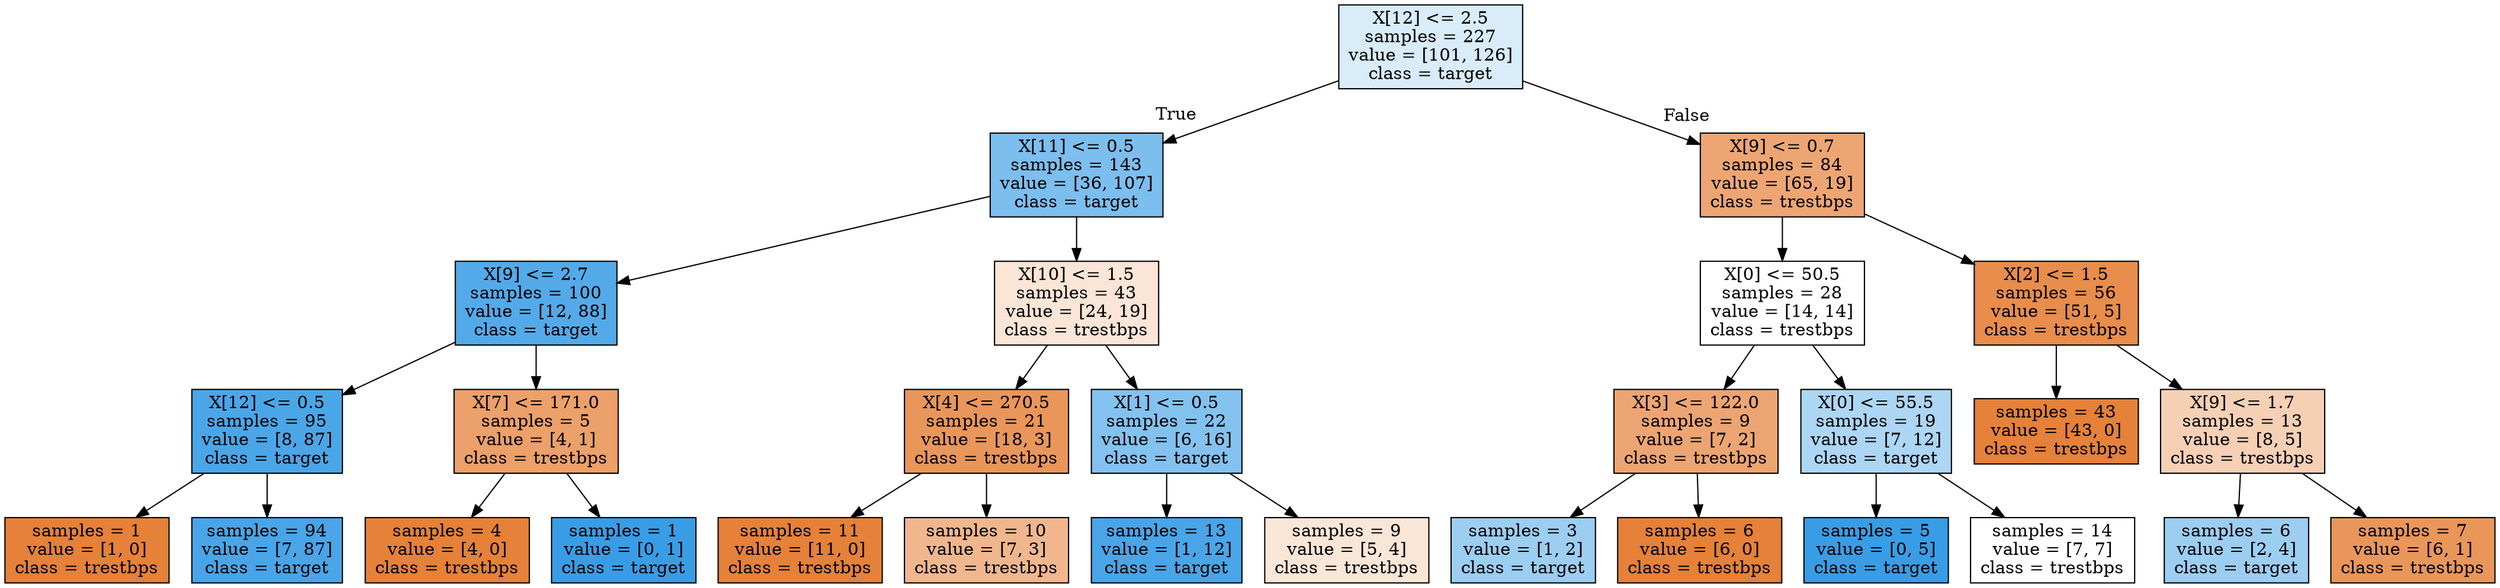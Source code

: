 digraph Tree {
node [shape=box, style="filled", color="black"] ;
0 [label="X[12] <= 2.5\nsamples = 227\nvalue = [101, 126]\nclass = target", fillcolor="#d8ecfa"] ;
1 [label="X[11] <= 0.5\nsamples = 143\nvalue = [36, 107]\nclass = target", fillcolor="#7cbeee"] ;
0 -> 1 [labeldistance=2.5, labelangle=45, headlabel="True"] ;
2 [label="X[9] <= 2.7\nsamples = 100\nvalue = [12, 88]\nclass = target", fillcolor="#54aae9"] ;
1 -> 2 ;
3 [label="X[12] <= 0.5\nsamples = 95\nvalue = [8, 87]\nclass = target", fillcolor="#4ba6e7"] ;
2 -> 3 ;
4 [label="samples = 1\nvalue = [1, 0]\nclass = trestbps", fillcolor="#e58139"] ;
3 -> 4 ;
5 [label="samples = 94\nvalue = [7, 87]\nclass = target", fillcolor="#49a5e7"] ;
3 -> 5 ;
6 [label="X[7] <= 171.0\nsamples = 5\nvalue = [4, 1]\nclass = trestbps", fillcolor="#eca06a"] ;
2 -> 6 ;
7 [label="samples = 4\nvalue = [4, 0]\nclass = trestbps", fillcolor="#e58139"] ;
6 -> 7 ;
8 [label="samples = 1\nvalue = [0, 1]\nclass = target", fillcolor="#399de5"] ;
6 -> 8 ;
9 [label="X[10] <= 1.5\nsamples = 43\nvalue = [24, 19]\nclass = trestbps", fillcolor="#fae5d6"] ;
1 -> 9 ;
10 [label="X[4] <= 270.5\nsamples = 21\nvalue = [18, 3]\nclass = trestbps", fillcolor="#e9965a"] ;
9 -> 10 ;
11 [label="samples = 11\nvalue = [11, 0]\nclass = trestbps", fillcolor="#e58139"] ;
10 -> 11 ;
12 [label="samples = 10\nvalue = [7, 3]\nclass = trestbps", fillcolor="#f0b78e"] ;
10 -> 12 ;
13 [label="X[1] <= 0.5\nsamples = 22\nvalue = [6, 16]\nclass = target", fillcolor="#83c2ef"] ;
9 -> 13 ;
14 [label="samples = 13\nvalue = [1, 12]\nclass = target", fillcolor="#49a5e7"] ;
13 -> 14 ;
15 [label="samples = 9\nvalue = [5, 4]\nclass = trestbps", fillcolor="#fae6d7"] ;
13 -> 15 ;
16 [label="X[9] <= 0.7\nsamples = 84\nvalue = [65, 19]\nclass = trestbps", fillcolor="#eda673"] ;
0 -> 16 [labeldistance=2.5, labelangle=-45, headlabel="False"] ;
17 [label="X[0] <= 50.5\nsamples = 28\nvalue = [14, 14]\nclass = trestbps", fillcolor="#ffffff"] ;
16 -> 17 ;
18 [label="X[3] <= 122.0\nsamples = 9\nvalue = [7, 2]\nclass = trestbps", fillcolor="#eca572"] ;
17 -> 18 ;
19 [label="samples = 3\nvalue = [1, 2]\nclass = target", fillcolor="#9ccef2"] ;
18 -> 19 ;
20 [label="samples = 6\nvalue = [6, 0]\nclass = trestbps", fillcolor="#e58139"] ;
18 -> 20 ;
21 [label="X[0] <= 55.5\nsamples = 19\nvalue = [7, 12]\nclass = target", fillcolor="#acd6f4"] ;
17 -> 21 ;
22 [label="samples = 5\nvalue = [0, 5]\nclass = target", fillcolor="#399de5"] ;
21 -> 22 ;
23 [label="samples = 14\nvalue = [7, 7]\nclass = trestbps", fillcolor="#ffffff"] ;
21 -> 23 ;
24 [label="X[2] <= 1.5\nsamples = 56\nvalue = [51, 5]\nclass = trestbps", fillcolor="#e88d4c"] ;
16 -> 24 ;
25 [label="samples = 43\nvalue = [43, 0]\nclass = trestbps", fillcolor="#e58139"] ;
24 -> 25 ;
26 [label="X[9] <= 1.7\nsamples = 13\nvalue = [8, 5]\nclass = trestbps", fillcolor="#f5d0b5"] ;
24 -> 26 ;
27 [label="samples = 6\nvalue = [2, 4]\nclass = target", fillcolor="#9ccef2"] ;
26 -> 27 ;
28 [label="samples = 7\nvalue = [6, 1]\nclass = trestbps", fillcolor="#e9965a"] ;
26 -> 28 ;
}